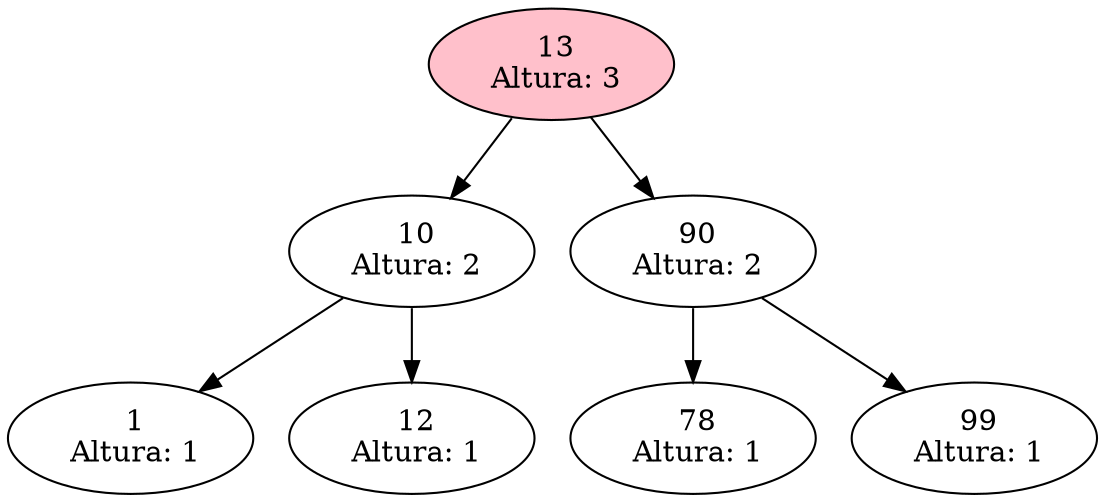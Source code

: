 digraph "GraficaAVL"{ nodo1 [label= " 1
 Altura: 1"];nodo10 [label= " 10
 Altura: 2"];nodo12 [label= " 12
 Altura: 1"];nodo13 [label= " 13
 Altura: 3"];nodo78 [label= " 78
 Altura: 1"];nodo90 [label= " 90
 Altura: 2"];nodo99 [label= " 99
 Altura: 1"];nodo13 [style=filled, fillcolor=pink, label= " 13
 Altura: 3"]; nodo13->nodo10
nodo13->nodo90
nodo10->nodo1
nodo10->nodo12
nodo90->nodo78
nodo90->nodo99
 }
